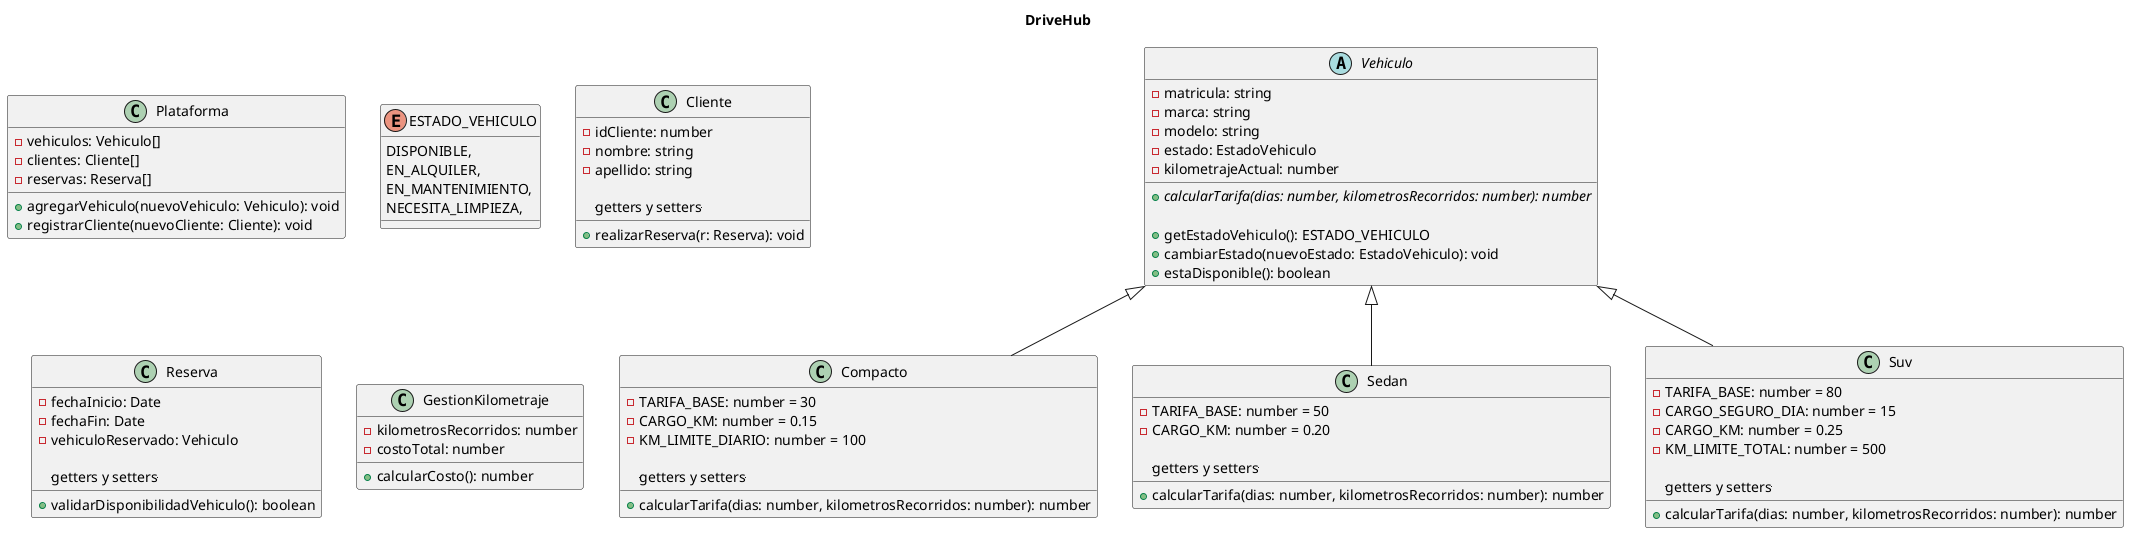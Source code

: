 @startuml

title DriveHub

class Plataforma {
  - vehiculos: Vehiculo[]
  - clientes: Cliente[]
  - reservas: Reserva[]

  + agregarVehiculo(nuevoVehiculo: Vehiculo): void
  + registrarCliente(nuevoCliente: Cliente): void

}
' // Donde el string sea la matricula , flota de vehículos
' // las reservas de sus clientes.


enum ESTADO_VEHICULO {
  DISPONIBLE,
  EN_ALQUILER,
  EN_MANTENIMIENTO,
  NECESITA_LIMPIEZA,
}

abstract class Vehiculo {
  - matricula: string
  - marca: string
  - modelo: string
  - estado: EstadoVehiculo
  - kilometrajeActual: number

  + {abstract} calcularTarifa(dias: number, kilometrosRecorridos: number): number

  + getEstadoVehiculo(): ESTADO_VEHICULO
  + cambiarEstado(nuevoEstado: EstadoVehiculo): void
  + estaDisponible(): boolean

}

class Compacto {
  - TARIFA_BASE: number = 30
  - CARGO_KM: number = 0.15
  - KM_LIMITE_DIARIO: number = 100

  --getters y setters--  
  + calcularTarifa(dias: number, kilometrosRecorridos: number): number
}

class Sedan {
  - TARIFA_BASE: number = 50
  - CARGO_KM: number = 0.20

  --getters y setters--    
  + calcularTarifa(dias: number, kilometrosRecorridos: number): number
}

class Suv {
  - TARIFA_BASE: number = 80
  - CARGO_SEGURO_DIA: number = 15
  - CARGO_KM: number = 0.25
  - KM_LIMITE_TOTAL: number = 500

  --getters y setters--  
  + calcularTarifa(dias: number, kilometrosRecorridos: number): number
}

class Cliente {
  - idCliente: number
  - nombre: string
  - apellido: string

  + realizarReserva(r: Reserva): void
  --getters y setters--    
}

class Reserva {
  - fechaInicio: Date
  - fechaFin: Date
  - vehiculoReservado: Vehiculo
  
  --getters y setters--    
  + validarDisponibilidadVehiculo(): boolean
}

class GestionKilometraje {
  - kilometrosRecorridos: number
  - costoTotal: number
  + calcularCosto(): number
}

'Relaciones
' "Un Cliente puede tener cero, una o múltiples reservas"
' Cliente 1 -- 0..* Reserva

Vehiculo <|-- Compacto
Vehiculo <|-- Sedan
Vehiculo <|-- Suv

'// Un cliente puede crear una reserva para un vehículo específico, indicando fecha inicio y fin.

@enduml
